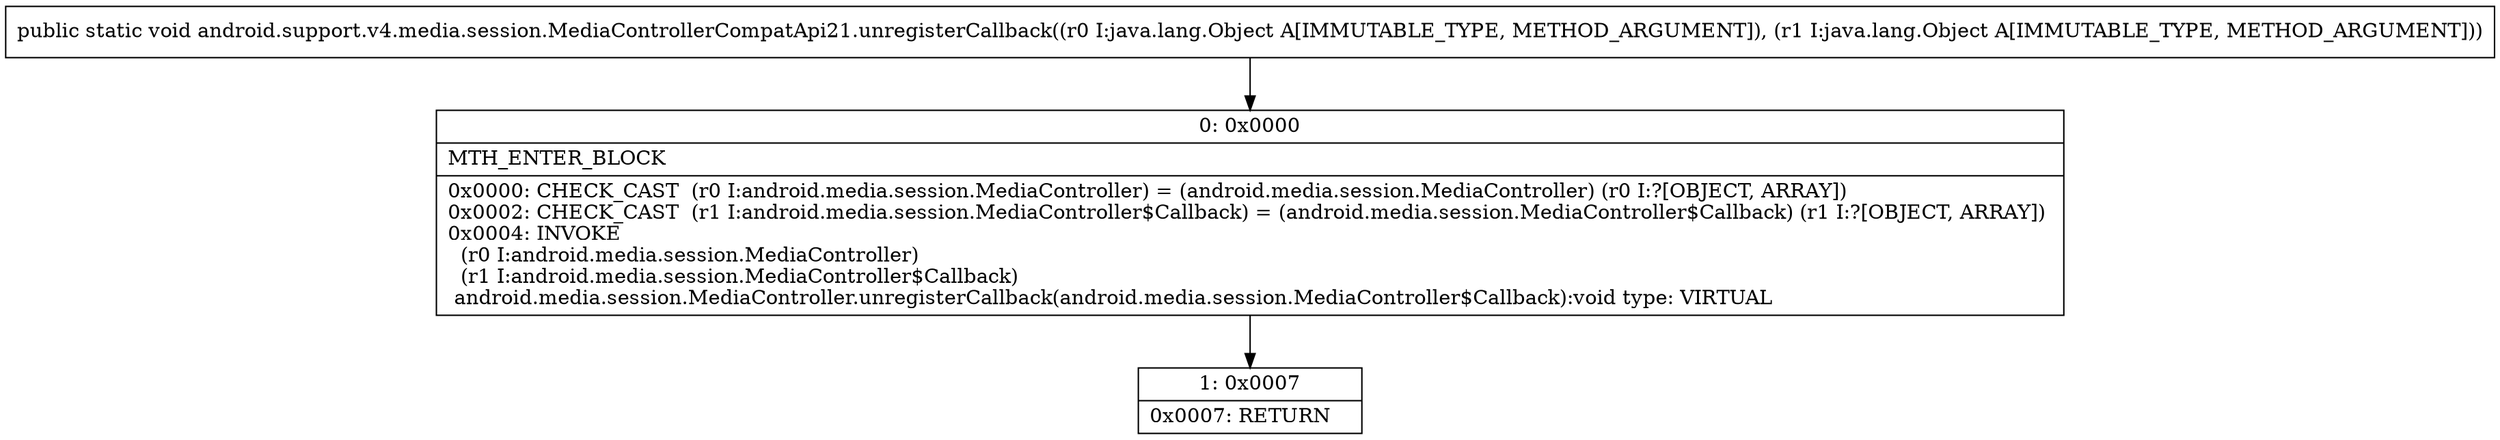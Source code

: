 digraph "CFG forandroid.support.v4.media.session.MediaControllerCompatApi21.unregisterCallback(Ljava\/lang\/Object;Ljava\/lang\/Object;)V" {
Node_0 [shape=record,label="{0\:\ 0x0000|MTH_ENTER_BLOCK\l|0x0000: CHECK_CAST  (r0 I:android.media.session.MediaController) = (android.media.session.MediaController) (r0 I:?[OBJECT, ARRAY]) \l0x0002: CHECK_CAST  (r1 I:android.media.session.MediaController$Callback) = (android.media.session.MediaController$Callback) (r1 I:?[OBJECT, ARRAY]) \l0x0004: INVOKE  \l  (r0 I:android.media.session.MediaController)\l  (r1 I:android.media.session.MediaController$Callback)\l android.media.session.MediaController.unregisterCallback(android.media.session.MediaController$Callback):void type: VIRTUAL \l}"];
Node_1 [shape=record,label="{1\:\ 0x0007|0x0007: RETURN   \l}"];
MethodNode[shape=record,label="{public static void android.support.v4.media.session.MediaControllerCompatApi21.unregisterCallback((r0 I:java.lang.Object A[IMMUTABLE_TYPE, METHOD_ARGUMENT]), (r1 I:java.lang.Object A[IMMUTABLE_TYPE, METHOD_ARGUMENT])) }"];
MethodNode -> Node_0;
Node_0 -> Node_1;
}

